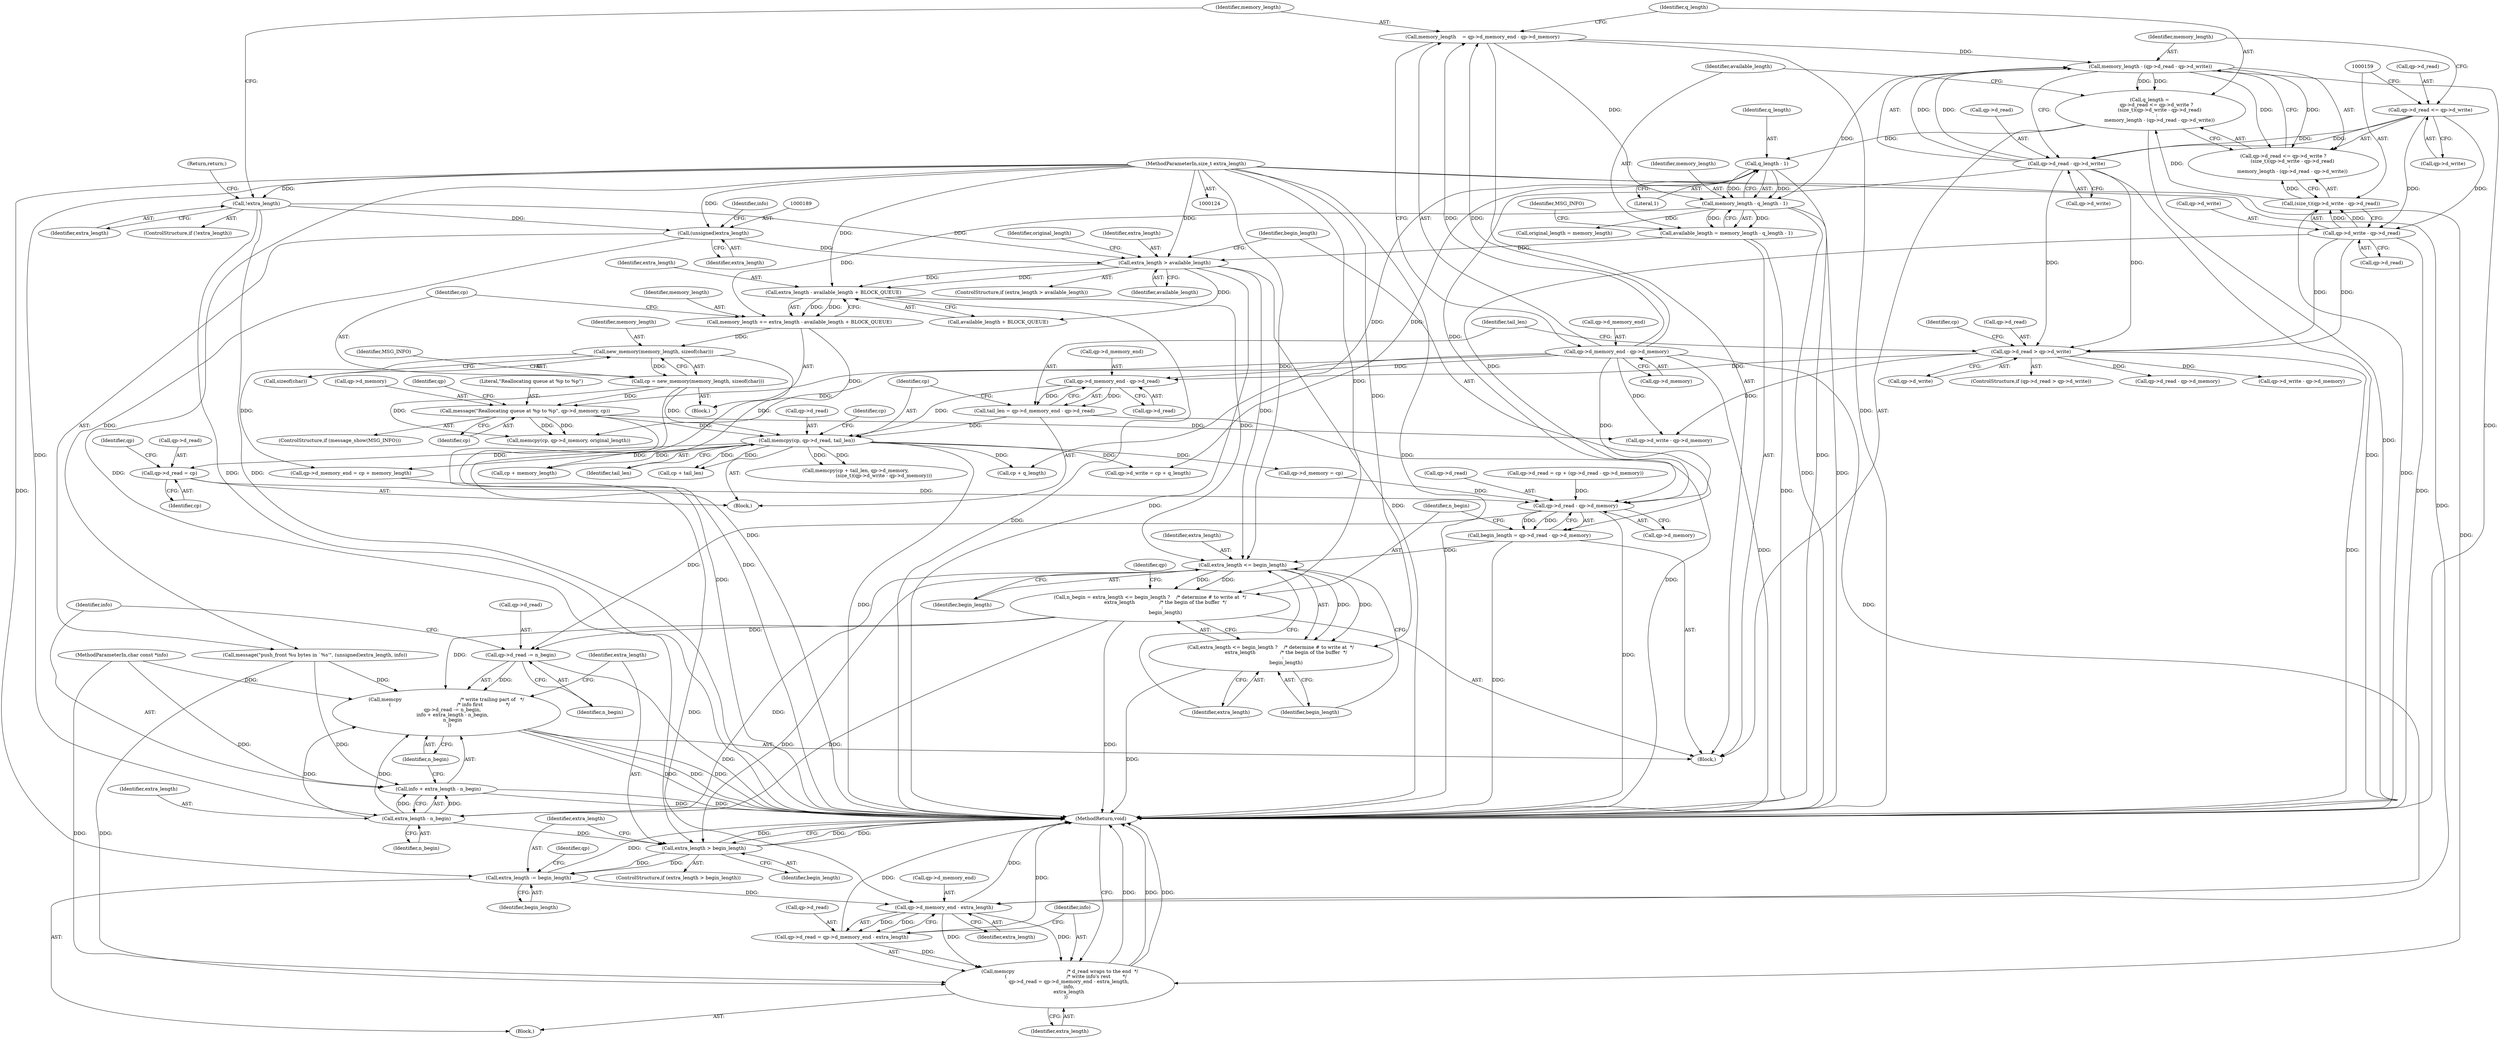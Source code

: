 digraph "0_yodl_fd85f8c94182558ff1480d06a236d6fb927979a3@API" {
"1000271" [label="(Call,qp->d_read = cp)"];
"1000242" [label="(Call,memcpy(cp, qp->d_read, tail_len))"];
"1000208" [label="(Call,cp = new_memory(memory_length, sizeof(char)))"];
"1000210" [label="(Call,new_memory(memory_length, sizeof(char)))"];
"1000201" [label="(Call,memory_length += extra_length - available_length + BLOCK_QUEUE)"];
"1000203" [label="(Call,extra_length - available_length + BLOCK_QUEUE)"];
"1000193" [label="(Call,extra_length > available_length)"];
"1000188" [label="(Call,(unsigned)extra_length)"];
"1000136" [label="(Call,!extra_length)"];
"1000126" [label="(MethodParameterIn,size_t extra_length)"];
"1000176" [label="(Call,available_length = memory_length - q_length - 1)"];
"1000178" [label="(Call,memory_length - q_length - 1)"];
"1000167" [label="(Call,memory_length - (qp->d_read - qp->d_write))"];
"1000139" [label="(Call,memory_length    = qp->d_memory_end - qp->d_memory)"];
"1000141" [label="(Call,qp->d_memory_end - qp->d_memory)"];
"1000169" [label="(Call,qp->d_read - qp->d_write)"];
"1000151" [label="(Call,qp->d_read <= qp->d_write)"];
"1000180" [label="(Call,q_length - 1)"];
"1000148" [label="(Call,q_length = \n        qp->d_read <= qp->d_write ?\n            (size_t)(qp->d_write - qp->d_read)\n        :\n            memory_length - (qp->d_read - qp->d_write))"];
"1000158" [label="(Call,(size_t)(qp->d_write - qp->d_read))"];
"1000160" [label="(Call,qp->d_write - qp->d_read)"];
"1000217" [label="(Call,message(\"Reallocating queue at %p to %p\", qp->d_memory, cp))"];
"1000235" [label="(Call,qp->d_memory_end - qp->d_read)"];
"1000224" [label="(Call,qp->d_read > qp->d_write)"];
"1000233" [label="(Call,tail_len = qp->d_memory_end - qp->d_read)"];
"1000328" [label="(Call,qp->d_read - qp->d_memory)"];
"1000326" [label="(Call,begin_length = qp->d_read - qp->d_memory)"];
"1000338" [label="(Call,extra_length <= begin_length)"];
"1000335" [label="(Call,n_begin = extra_length <= begin_length ?    /* determine # to write at  */\n                    extra_length                /* the begin of the buffer  */\n                :\n                    begin_length)"];
"1000343" [label="(Call,memcpy                                      /* write trailing part of   */\n    (                                           /* info first               */\n        qp->d_read -= n_begin,\n        info + extra_length - n_begin,\n        n_begin\n    ))"];
"1000344" [label="(Call,qp->d_read -= n_begin)"];
"1000351" [label="(Call,extra_length - n_begin)"];
"1000349" [label="(Call,info + extra_length - n_begin)"];
"1000356" [label="(Call,extra_length > begin_length)"];
"1000360" [label="(Call,extra_length -= begin_length)"];
"1000368" [label="(Call,qp->d_memory_end - extra_length)"];
"1000363" [label="(Call,memcpy                                  /* d_read wraps to the end  */\n        (                                       /* write info's rest        */\n            qp->d_read = qp->d_memory_end - extra_length,\n            info,\n            extra_length\n        ))"];
"1000364" [label="(Call,qp->d_read = qp->d_memory_end - extra_length)"];
"1000337" [label="(Call,extra_length <= begin_length ?    /* determine # to write at  */\n                    extra_length                /* the begin of the buffer  */\n                :\n                    begin_length)"];
"1000345" [label="(Call,qp->d_read)"];
"1000195" [label="(Identifier,available_length)"];
"1000204" [label="(Identifier,extra_length)"];
"1000340" [label="(Identifier,begin_length)"];
"1000225" [label="(Call,qp->d_read)"];
"1000178" [label="(Call,memory_length - q_length - 1)"];
"1000234" [label="(Identifier,tail_len)"];
"1000268" [label="(Call,cp + q_length)"];
"1000180" [label="(Call,q_length - 1)"];
"1000196" [label="(Block,)"];
"1000248" [label="(Call,memcpy(cp + tail_len, qp->d_memory, \n                                    (size_t)(qp->d_write - qp->d_memory)))"];
"1000314" [label="(Call,qp->d_memory_end = cp + memory_length)"];
"1000242" [label="(Call,memcpy(cp, qp->d_read, tail_len))"];
"1000271" [label="(Call,qp->d_read = cp)"];
"1000194" [label="(Identifier,extra_length)"];
"1000351" [label="(Call,extra_length - n_begin)"];
"1000198" [label="(Call,original_length = memory_length)"];
"1000176" [label="(Call,available_length = memory_length - q_length - 1)"];
"1000219" [label="(Call,qp->d_memory)"];
"1000137" [label="(Identifier,extra_length)"];
"1000150" [label="(Call,qp->d_read <= qp->d_write ?\n            (size_t)(qp->d_write - qp->d_read)\n        :\n            memory_length - (qp->d_read - qp->d_write))"];
"1000212" [label="(Call,sizeof(char))"];
"1000188" [label="(Call,(unsigned)extra_length)"];
"1000355" [label="(ControlStructure,if (extra_length > begin_length))"];
"1000181" [label="(Identifier,q_length)"];
"1000321" [label="(Call,qp->d_memory = cp)"];
"1000226" [label="(Identifier,qp)"];
"1000275" [label="(Identifier,cp)"];
"1000224" [label="(Call,qp->d_read > qp->d_write)"];
"1000182" [label="(Literal,1)"];
"1000152" [label="(Call,qp->d_read)"];
"1000368" [label="(Call,qp->d_memory_end - extra_length)"];
"1000361" [label="(Identifier,extra_length)"];
"1000243" [label="(Identifier,cp)"];
"1000247" [label="(Identifier,tail_len)"];
"1000222" [label="(Identifier,cp)"];
"1000279" [label="(Identifier,cp)"];
"1000362" [label="(Identifier,begin_length)"];
"1000193" [label="(Call,extra_length > available_length)"];
"1000342" [label="(Identifier,begin_length)"];
"1000126" [label="(MethodParameterIn,size_t extra_length)"];
"1000151" [label="(Call,qp->d_read <= qp->d_write)"];
"1000216" [label="(Identifier,MSG_INFO)"];
"1000360" [label="(Call,extra_length -= begin_length)"];
"1000148" [label="(Call,q_length = \n        qp->d_read <= qp->d_write ?\n            (size_t)(qp->d_write - qp->d_read)\n        :\n            memory_length - (qp->d_read - qp->d_write))"];
"1000372" [label="(Identifier,extra_length)"];
"1000239" [label="(Call,qp->d_read)"];
"1000326" [label="(Call,begin_length = qp->d_read - qp->d_memory)"];
"1000145" [label="(Call,qp->d_memory)"];
"1000177" [label="(Identifier,available_length)"];
"1000359" [label="(Block,)"];
"1000168" [label="(Identifier,memory_length)"];
"1000375" [label="(MethodReturn,void)"];
"1000357" [label="(Identifier,extra_length)"];
"1000161" [label="(Call,qp->d_write)"];
"1000356" [label="(Call,extra_length > begin_length)"];
"1000312" [label="(Identifier,qp)"];
"1000149" [label="(Identifier,q_length)"];
"1000139" [label="(Call,memory_length    = qp->d_memory_end - qp->d_memory)"];
"1000338" [label="(Call,extra_length <= begin_length)"];
"1000374" [label="(Identifier,extra_length)"];
"1000155" [label="(Call,qp->d_write)"];
"1000250" [label="(Identifier,cp)"];
"1000203" [label="(Call,extra_length - available_length + BLOCK_QUEUE)"];
"1000350" [label="(Identifier,info)"];
"1000328" [label="(Call,qp->d_read - qp->d_memory)"];
"1000191" [label="(Identifier,info)"];
"1000327" [label="(Identifier,begin_length)"];
"1000192" [label="(ControlStructure,if (extra_length > available_length))"];
"1000332" [label="(Call,qp->d_memory)"];
"1000278" [label="(Call,memcpy(cp, qp->d_memory, original_length))"];
"1000318" [label="(Call,cp + memory_length)"];
"1000236" [label="(Call,qp->d_memory_end)"];
"1000228" [label="(Call,qp->d_write)"];
"1000343" [label="(Call,memcpy                                      /* write trailing part of   */\n    (                                           /* info first               */\n        qp->d_read -= n_begin,\n        info + extra_length - n_begin,\n        n_begin\n    ))"];
"1000233" [label="(Call,tail_len = qp->d_memory_end - qp->d_read)"];
"1000158" [label="(Call,(size_t)(qp->d_write - qp->d_read))"];
"1000363" [label="(Call,memcpy                                  /* d_read wraps to the end  */\n        (                                       /* write info's rest        */\n            qp->d_read = qp->d_memory_end - extra_length,\n            info,\n            extra_length\n        ))"];
"1000335" [label="(Call,n_begin = extra_length <= begin_length ?    /* determine # to write at  */\n                    extra_length                /* the begin of the buffer  */\n                :\n                    begin_length)"];
"1000218" [label="(Literal,\"Reallocating queue at %p to %p\")"];
"1000358" [label="(Identifier,begin_length)"];
"1000164" [label="(Call,qp->d_read)"];
"1000140" [label="(Identifier,memory_length)"];
"1000365" [label="(Call,qp->d_read)"];
"1000235" [label="(Call,qp->d_memory_end - qp->d_read)"];
"1000135" [label="(ControlStructure,if (!extra_length))"];
"1000209" [label="(Identifier,cp)"];
"1000214" [label="(ControlStructure,if (message_show(MSG_INFO)))"];
"1000353" [label="(Identifier,n_begin)"];
"1000136" [label="(Call,!extra_length)"];
"1000369" [label="(Call,qp->d_memory_end)"];
"1000249" [label="(Call,cp + tail_len)"];
"1000264" [label="(Call,qp->d_write = cp + q_length)"];
"1000244" [label="(Call,qp->d_read)"];
"1000348" [label="(Identifier,n_begin)"];
"1000272" [label="(Call,qp->d_read)"];
"1000341" [label="(Identifier,extra_length)"];
"1000339" [label="(Identifier,extra_length)"];
"1000186" [label="(Call,message(\"push_front %u bytes in `%s'\", (unsigned)extra_length, info))"];
"1000170" [label="(Call,qp->d_read)"];
"1000128" [label="(Block,)"];
"1000190" [label="(Identifier,extra_length)"];
"1000160" [label="(Call,qp->d_write - qp->d_read)"];
"1000138" [label="(Return,return;)"];
"1000346" [label="(Identifier,qp)"];
"1000223" [label="(ControlStructure,if (qp->d_read > qp->d_write))"];
"1000208" [label="(Call,cp = new_memory(memory_length, sizeof(char)))"];
"1000349" [label="(Call,info + extra_length - n_begin)"];
"1000185" [label="(Identifier,MSG_INFO)"];
"1000354" [label="(Identifier,n_begin)"];
"1000211" [label="(Identifier,memory_length)"];
"1000179" [label="(Identifier,memory_length)"];
"1000329" [label="(Call,qp->d_read)"];
"1000290" [label="(Call,qp->d_read - qp->d_memory)"];
"1000373" [label="(Identifier,info)"];
"1000352" [label="(Identifier,extra_length)"];
"1000231" [label="(Block,)"];
"1000336" [label="(Identifier,n_begin)"];
"1000201" [label="(Call,memory_length += extra_length - available_length + BLOCK_QUEUE)"];
"1000303" [label="(Call,qp->d_write - qp->d_memory)"];
"1000202" [label="(Identifier,memory_length)"];
"1000169" [label="(Call,qp->d_read - qp->d_write)"];
"1000199" [label="(Identifier,original_length)"];
"1000205" [label="(Call,available_length + BLOCK_QUEUE)"];
"1000284" [label="(Call,qp->d_read = cp + (qp->d_read - qp->d_memory))"];
"1000337" [label="(Call,extra_length <= begin_length ?    /* determine # to write at  */\n                    extra_length                /* the begin of the buffer  */\n                :\n                    begin_length)"];
"1000210" [label="(Call,new_memory(memory_length, sizeof(char)))"];
"1000142" [label="(Call,qp->d_memory_end)"];
"1000344" [label="(Call,qp->d_read -= n_begin)"];
"1000217" [label="(Call,message(\"Reallocating queue at %p to %p\", qp->d_memory, cp))"];
"1000127" [label="(MethodParameterIn,char const *info)"];
"1000141" [label="(Call,qp->d_memory_end - qp->d_memory)"];
"1000366" [label="(Identifier,qp)"];
"1000257" [label="(Call,qp->d_write - qp->d_memory)"];
"1000173" [label="(Call,qp->d_write)"];
"1000167" [label="(Call,memory_length - (qp->d_read - qp->d_write))"];
"1000364" [label="(Call,qp->d_read = qp->d_memory_end - extra_length)"];
"1000271" -> "1000231"  [label="AST: "];
"1000271" -> "1000275"  [label="CFG: "];
"1000272" -> "1000271"  [label="AST: "];
"1000275" -> "1000271"  [label="AST: "];
"1000312" -> "1000271"  [label="CFG: "];
"1000242" -> "1000271"  [label="DDG: "];
"1000271" -> "1000328"  [label="DDG: "];
"1000242" -> "1000231"  [label="AST: "];
"1000242" -> "1000247"  [label="CFG: "];
"1000243" -> "1000242"  [label="AST: "];
"1000244" -> "1000242"  [label="AST: "];
"1000247" -> "1000242"  [label="AST: "];
"1000250" -> "1000242"  [label="CFG: "];
"1000242" -> "1000375"  [label="DDG: "];
"1000208" -> "1000242"  [label="DDG: "];
"1000217" -> "1000242"  [label="DDG: "];
"1000235" -> "1000242"  [label="DDG: "];
"1000233" -> "1000242"  [label="DDG: "];
"1000242" -> "1000248"  [label="DDG: "];
"1000242" -> "1000248"  [label="DDG: "];
"1000242" -> "1000249"  [label="DDG: "];
"1000242" -> "1000249"  [label="DDG: "];
"1000242" -> "1000264"  [label="DDG: "];
"1000242" -> "1000268"  [label="DDG: "];
"1000242" -> "1000314"  [label="DDG: "];
"1000242" -> "1000318"  [label="DDG: "];
"1000242" -> "1000321"  [label="DDG: "];
"1000208" -> "1000196"  [label="AST: "];
"1000208" -> "1000210"  [label="CFG: "];
"1000209" -> "1000208"  [label="AST: "];
"1000210" -> "1000208"  [label="AST: "];
"1000216" -> "1000208"  [label="CFG: "];
"1000208" -> "1000375"  [label="DDG: "];
"1000210" -> "1000208"  [label="DDG: "];
"1000208" -> "1000217"  [label="DDG: "];
"1000208" -> "1000278"  [label="DDG: "];
"1000210" -> "1000212"  [label="CFG: "];
"1000211" -> "1000210"  [label="AST: "];
"1000212" -> "1000210"  [label="AST: "];
"1000201" -> "1000210"  [label="DDG: "];
"1000210" -> "1000314"  [label="DDG: "];
"1000210" -> "1000318"  [label="DDG: "];
"1000201" -> "1000196"  [label="AST: "];
"1000201" -> "1000203"  [label="CFG: "];
"1000202" -> "1000201"  [label="AST: "];
"1000203" -> "1000201"  [label="AST: "];
"1000209" -> "1000201"  [label="CFG: "];
"1000201" -> "1000375"  [label="DDG: "];
"1000203" -> "1000201"  [label="DDG: "];
"1000203" -> "1000201"  [label="DDG: "];
"1000178" -> "1000201"  [label="DDG: "];
"1000203" -> "1000205"  [label="CFG: "];
"1000204" -> "1000203"  [label="AST: "];
"1000205" -> "1000203"  [label="AST: "];
"1000203" -> "1000375"  [label="DDG: "];
"1000193" -> "1000203"  [label="DDG: "];
"1000193" -> "1000203"  [label="DDG: "];
"1000126" -> "1000203"  [label="DDG: "];
"1000203" -> "1000338"  [label="DDG: "];
"1000193" -> "1000192"  [label="AST: "];
"1000193" -> "1000195"  [label="CFG: "];
"1000194" -> "1000193"  [label="AST: "];
"1000195" -> "1000193"  [label="AST: "];
"1000199" -> "1000193"  [label="CFG: "];
"1000327" -> "1000193"  [label="CFG: "];
"1000193" -> "1000375"  [label="DDG: "];
"1000193" -> "1000375"  [label="DDG: "];
"1000188" -> "1000193"  [label="DDG: "];
"1000136" -> "1000193"  [label="DDG: "];
"1000126" -> "1000193"  [label="DDG: "];
"1000176" -> "1000193"  [label="DDG: "];
"1000193" -> "1000205"  [label="DDG: "];
"1000193" -> "1000338"  [label="DDG: "];
"1000188" -> "1000186"  [label="AST: "];
"1000188" -> "1000190"  [label="CFG: "];
"1000189" -> "1000188"  [label="AST: "];
"1000190" -> "1000188"  [label="AST: "];
"1000191" -> "1000188"  [label="CFG: "];
"1000188" -> "1000186"  [label="DDG: "];
"1000136" -> "1000188"  [label="DDG: "];
"1000126" -> "1000188"  [label="DDG: "];
"1000136" -> "1000135"  [label="AST: "];
"1000136" -> "1000137"  [label="CFG: "];
"1000137" -> "1000136"  [label="AST: "];
"1000138" -> "1000136"  [label="CFG: "];
"1000140" -> "1000136"  [label="CFG: "];
"1000136" -> "1000375"  [label="DDG: "];
"1000136" -> "1000375"  [label="DDG: "];
"1000126" -> "1000136"  [label="DDG: "];
"1000126" -> "1000124"  [label="AST: "];
"1000126" -> "1000375"  [label="DDG: "];
"1000126" -> "1000335"  [label="DDG: "];
"1000126" -> "1000338"  [label="DDG: "];
"1000126" -> "1000337"  [label="DDG: "];
"1000126" -> "1000351"  [label="DDG: "];
"1000126" -> "1000356"  [label="DDG: "];
"1000126" -> "1000360"  [label="DDG: "];
"1000126" -> "1000368"  [label="DDG: "];
"1000126" -> "1000363"  [label="DDG: "];
"1000176" -> "1000128"  [label="AST: "];
"1000176" -> "1000178"  [label="CFG: "];
"1000177" -> "1000176"  [label="AST: "];
"1000178" -> "1000176"  [label="AST: "];
"1000185" -> "1000176"  [label="CFG: "];
"1000176" -> "1000375"  [label="DDG: "];
"1000178" -> "1000176"  [label="DDG: "];
"1000178" -> "1000176"  [label="DDG: "];
"1000178" -> "1000180"  [label="CFG: "];
"1000179" -> "1000178"  [label="AST: "];
"1000180" -> "1000178"  [label="AST: "];
"1000178" -> "1000375"  [label="DDG: "];
"1000178" -> "1000375"  [label="DDG: "];
"1000167" -> "1000178"  [label="DDG: "];
"1000139" -> "1000178"  [label="DDG: "];
"1000180" -> "1000178"  [label="DDG: "];
"1000180" -> "1000178"  [label="DDG: "];
"1000178" -> "1000198"  [label="DDG: "];
"1000167" -> "1000150"  [label="AST: "];
"1000167" -> "1000169"  [label="CFG: "];
"1000168" -> "1000167"  [label="AST: "];
"1000169" -> "1000167"  [label="AST: "];
"1000150" -> "1000167"  [label="CFG: "];
"1000167" -> "1000375"  [label="DDG: "];
"1000167" -> "1000148"  [label="DDG: "];
"1000167" -> "1000148"  [label="DDG: "];
"1000167" -> "1000150"  [label="DDG: "];
"1000167" -> "1000150"  [label="DDG: "];
"1000139" -> "1000167"  [label="DDG: "];
"1000169" -> "1000167"  [label="DDG: "];
"1000169" -> "1000167"  [label="DDG: "];
"1000139" -> "1000128"  [label="AST: "];
"1000139" -> "1000141"  [label="CFG: "];
"1000140" -> "1000139"  [label="AST: "];
"1000141" -> "1000139"  [label="AST: "];
"1000149" -> "1000139"  [label="CFG: "];
"1000139" -> "1000375"  [label="DDG: "];
"1000141" -> "1000139"  [label="DDG: "];
"1000141" -> "1000139"  [label="DDG: "];
"1000141" -> "1000145"  [label="CFG: "];
"1000142" -> "1000141"  [label="AST: "];
"1000145" -> "1000141"  [label="AST: "];
"1000141" -> "1000375"  [label="DDG: "];
"1000141" -> "1000217"  [label="DDG: "];
"1000141" -> "1000235"  [label="DDG: "];
"1000141" -> "1000257"  [label="DDG: "];
"1000141" -> "1000278"  [label="DDG: "];
"1000141" -> "1000328"  [label="DDG: "];
"1000141" -> "1000368"  [label="DDG: "];
"1000169" -> "1000173"  [label="CFG: "];
"1000170" -> "1000169"  [label="AST: "];
"1000173" -> "1000169"  [label="AST: "];
"1000169" -> "1000375"  [label="DDG: "];
"1000151" -> "1000169"  [label="DDG: "];
"1000151" -> "1000169"  [label="DDG: "];
"1000169" -> "1000224"  [label="DDG: "];
"1000169" -> "1000224"  [label="DDG: "];
"1000169" -> "1000328"  [label="DDG: "];
"1000151" -> "1000150"  [label="AST: "];
"1000151" -> "1000155"  [label="CFG: "];
"1000152" -> "1000151"  [label="AST: "];
"1000155" -> "1000151"  [label="AST: "];
"1000159" -> "1000151"  [label="CFG: "];
"1000168" -> "1000151"  [label="CFG: "];
"1000151" -> "1000160"  [label="DDG: "];
"1000151" -> "1000160"  [label="DDG: "];
"1000180" -> "1000182"  [label="CFG: "];
"1000181" -> "1000180"  [label="AST: "];
"1000182" -> "1000180"  [label="AST: "];
"1000180" -> "1000375"  [label="DDG: "];
"1000148" -> "1000180"  [label="DDG: "];
"1000180" -> "1000264"  [label="DDG: "];
"1000180" -> "1000268"  [label="DDG: "];
"1000148" -> "1000128"  [label="AST: "];
"1000148" -> "1000150"  [label="CFG: "];
"1000149" -> "1000148"  [label="AST: "];
"1000150" -> "1000148"  [label="AST: "];
"1000177" -> "1000148"  [label="CFG: "];
"1000148" -> "1000375"  [label="DDG: "];
"1000158" -> "1000148"  [label="DDG: "];
"1000158" -> "1000150"  [label="AST: "];
"1000158" -> "1000160"  [label="CFG: "];
"1000159" -> "1000158"  [label="AST: "];
"1000160" -> "1000158"  [label="AST: "];
"1000150" -> "1000158"  [label="CFG: "];
"1000158" -> "1000375"  [label="DDG: "];
"1000158" -> "1000150"  [label="DDG: "];
"1000160" -> "1000158"  [label="DDG: "];
"1000160" -> "1000158"  [label="DDG: "];
"1000160" -> "1000164"  [label="CFG: "];
"1000161" -> "1000160"  [label="AST: "];
"1000164" -> "1000160"  [label="AST: "];
"1000160" -> "1000375"  [label="DDG: "];
"1000160" -> "1000224"  [label="DDG: "];
"1000160" -> "1000224"  [label="DDG: "];
"1000160" -> "1000328"  [label="DDG: "];
"1000217" -> "1000214"  [label="AST: "];
"1000217" -> "1000222"  [label="CFG: "];
"1000218" -> "1000217"  [label="AST: "];
"1000219" -> "1000217"  [label="AST: "];
"1000222" -> "1000217"  [label="AST: "];
"1000226" -> "1000217"  [label="CFG: "];
"1000217" -> "1000375"  [label="DDG: "];
"1000217" -> "1000257"  [label="DDG: "];
"1000217" -> "1000278"  [label="DDG: "];
"1000217" -> "1000278"  [label="DDG: "];
"1000235" -> "1000233"  [label="AST: "];
"1000235" -> "1000239"  [label="CFG: "];
"1000236" -> "1000235"  [label="AST: "];
"1000239" -> "1000235"  [label="AST: "];
"1000233" -> "1000235"  [label="CFG: "];
"1000235" -> "1000233"  [label="DDG: "];
"1000235" -> "1000233"  [label="DDG: "];
"1000224" -> "1000235"  [label="DDG: "];
"1000224" -> "1000223"  [label="AST: "];
"1000224" -> "1000228"  [label="CFG: "];
"1000225" -> "1000224"  [label="AST: "];
"1000228" -> "1000224"  [label="AST: "];
"1000234" -> "1000224"  [label="CFG: "];
"1000279" -> "1000224"  [label="CFG: "];
"1000224" -> "1000375"  [label="DDG: "];
"1000224" -> "1000257"  [label="DDG: "];
"1000224" -> "1000290"  [label="DDG: "];
"1000224" -> "1000303"  [label="DDG: "];
"1000233" -> "1000231"  [label="AST: "];
"1000234" -> "1000233"  [label="AST: "];
"1000243" -> "1000233"  [label="CFG: "];
"1000233" -> "1000375"  [label="DDG: "];
"1000328" -> "1000326"  [label="AST: "];
"1000328" -> "1000332"  [label="CFG: "];
"1000329" -> "1000328"  [label="AST: "];
"1000332" -> "1000328"  [label="AST: "];
"1000326" -> "1000328"  [label="CFG: "];
"1000328" -> "1000375"  [label="DDG: "];
"1000328" -> "1000326"  [label="DDG: "];
"1000328" -> "1000326"  [label="DDG: "];
"1000284" -> "1000328"  [label="DDG: "];
"1000321" -> "1000328"  [label="DDG: "];
"1000328" -> "1000344"  [label="DDG: "];
"1000326" -> "1000128"  [label="AST: "];
"1000327" -> "1000326"  [label="AST: "];
"1000336" -> "1000326"  [label="CFG: "];
"1000326" -> "1000375"  [label="DDG: "];
"1000326" -> "1000338"  [label="DDG: "];
"1000338" -> "1000337"  [label="AST: "];
"1000338" -> "1000340"  [label="CFG: "];
"1000339" -> "1000338"  [label="AST: "];
"1000340" -> "1000338"  [label="AST: "];
"1000341" -> "1000338"  [label="CFG: "];
"1000342" -> "1000338"  [label="CFG: "];
"1000338" -> "1000335"  [label="DDG: "];
"1000338" -> "1000335"  [label="DDG: "];
"1000338" -> "1000337"  [label="DDG: "];
"1000338" -> "1000337"  [label="DDG: "];
"1000338" -> "1000351"  [label="DDG: "];
"1000338" -> "1000356"  [label="DDG: "];
"1000335" -> "1000128"  [label="AST: "];
"1000335" -> "1000337"  [label="CFG: "];
"1000336" -> "1000335"  [label="AST: "];
"1000337" -> "1000335"  [label="AST: "];
"1000346" -> "1000335"  [label="CFG: "];
"1000335" -> "1000375"  [label="DDG: "];
"1000335" -> "1000343"  [label="DDG: "];
"1000335" -> "1000344"  [label="DDG: "];
"1000335" -> "1000351"  [label="DDG: "];
"1000343" -> "1000128"  [label="AST: "];
"1000343" -> "1000354"  [label="CFG: "];
"1000344" -> "1000343"  [label="AST: "];
"1000349" -> "1000343"  [label="AST: "];
"1000354" -> "1000343"  [label="AST: "];
"1000357" -> "1000343"  [label="CFG: "];
"1000343" -> "1000375"  [label="DDG: "];
"1000343" -> "1000375"  [label="DDG: "];
"1000343" -> "1000375"  [label="DDG: "];
"1000344" -> "1000343"  [label="DDG: "];
"1000186" -> "1000343"  [label="DDG: "];
"1000127" -> "1000343"  [label="DDG: "];
"1000351" -> "1000343"  [label="DDG: "];
"1000351" -> "1000343"  [label="DDG: "];
"1000344" -> "1000348"  [label="CFG: "];
"1000345" -> "1000344"  [label="AST: "];
"1000348" -> "1000344"  [label="AST: "];
"1000350" -> "1000344"  [label="CFG: "];
"1000344" -> "1000375"  [label="DDG: "];
"1000351" -> "1000349"  [label="AST: "];
"1000351" -> "1000353"  [label="CFG: "];
"1000352" -> "1000351"  [label="AST: "];
"1000353" -> "1000351"  [label="AST: "];
"1000349" -> "1000351"  [label="CFG: "];
"1000351" -> "1000349"  [label="DDG: "];
"1000351" -> "1000349"  [label="DDG: "];
"1000351" -> "1000356"  [label="DDG: "];
"1000350" -> "1000349"  [label="AST: "];
"1000354" -> "1000349"  [label="CFG: "];
"1000349" -> "1000375"  [label="DDG: "];
"1000349" -> "1000375"  [label="DDG: "];
"1000186" -> "1000349"  [label="DDG: "];
"1000127" -> "1000349"  [label="DDG: "];
"1000356" -> "1000355"  [label="AST: "];
"1000356" -> "1000358"  [label="CFG: "];
"1000357" -> "1000356"  [label="AST: "];
"1000358" -> "1000356"  [label="AST: "];
"1000361" -> "1000356"  [label="CFG: "];
"1000375" -> "1000356"  [label="CFG: "];
"1000356" -> "1000375"  [label="DDG: "];
"1000356" -> "1000375"  [label="DDG: "];
"1000356" -> "1000375"  [label="DDG: "];
"1000356" -> "1000360"  [label="DDG: "];
"1000356" -> "1000360"  [label="DDG: "];
"1000360" -> "1000359"  [label="AST: "];
"1000360" -> "1000362"  [label="CFG: "];
"1000361" -> "1000360"  [label="AST: "];
"1000362" -> "1000360"  [label="AST: "];
"1000366" -> "1000360"  [label="CFG: "];
"1000360" -> "1000375"  [label="DDG: "];
"1000360" -> "1000368"  [label="DDG: "];
"1000368" -> "1000364"  [label="AST: "];
"1000368" -> "1000372"  [label="CFG: "];
"1000369" -> "1000368"  [label="AST: "];
"1000372" -> "1000368"  [label="AST: "];
"1000364" -> "1000368"  [label="CFG: "];
"1000368" -> "1000375"  [label="DDG: "];
"1000368" -> "1000363"  [label="DDG: "];
"1000368" -> "1000363"  [label="DDG: "];
"1000368" -> "1000364"  [label="DDG: "];
"1000368" -> "1000364"  [label="DDG: "];
"1000314" -> "1000368"  [label="DDG: "];
"1000363" -> "1000359"  [label="AST: "];
"1000363" -> "1000374"  [label="CFG: "];
"1000364" -> "1000363"  [label="AST: "];
"1000373" -> "1000363"  [label="AST: "];
"1000374" -> "1000363"  [label="AST: "];
"1000375" -> "1000363"  [label="CFG: "];
"1000363" -> "1000375"  [label="DDG: "];
"1000363" -> "1000375"  [label="DDG: "];
"1000363" -> "1000375"  [label="DDG: "];
"1000364" -> "1000363"  [label="DDG: "];
"1000127" -> "1000363"  [label="DDG: "];
"1000186" -> "1000363"  [label="DDG: "];
"1000365" -> "1000364"  [label="AST: "];
"1000373" -> "1000364"  [label="CFG: "];
"1000364" -> "1000375"  [label="DDG: "];
"1000364" -> "1000375"  [label="DDG: "];
"1000337" -> "1000341"  [label="CFG: "];
"1000337" -> "1000342"  [label="CFG: "];
"1000341" -> "1000337"  [label="AST: "];
"1000342" -> "1000337"  [label="AST: "];
"1000337" -> "1000375"  [label="DDG: "];
}
